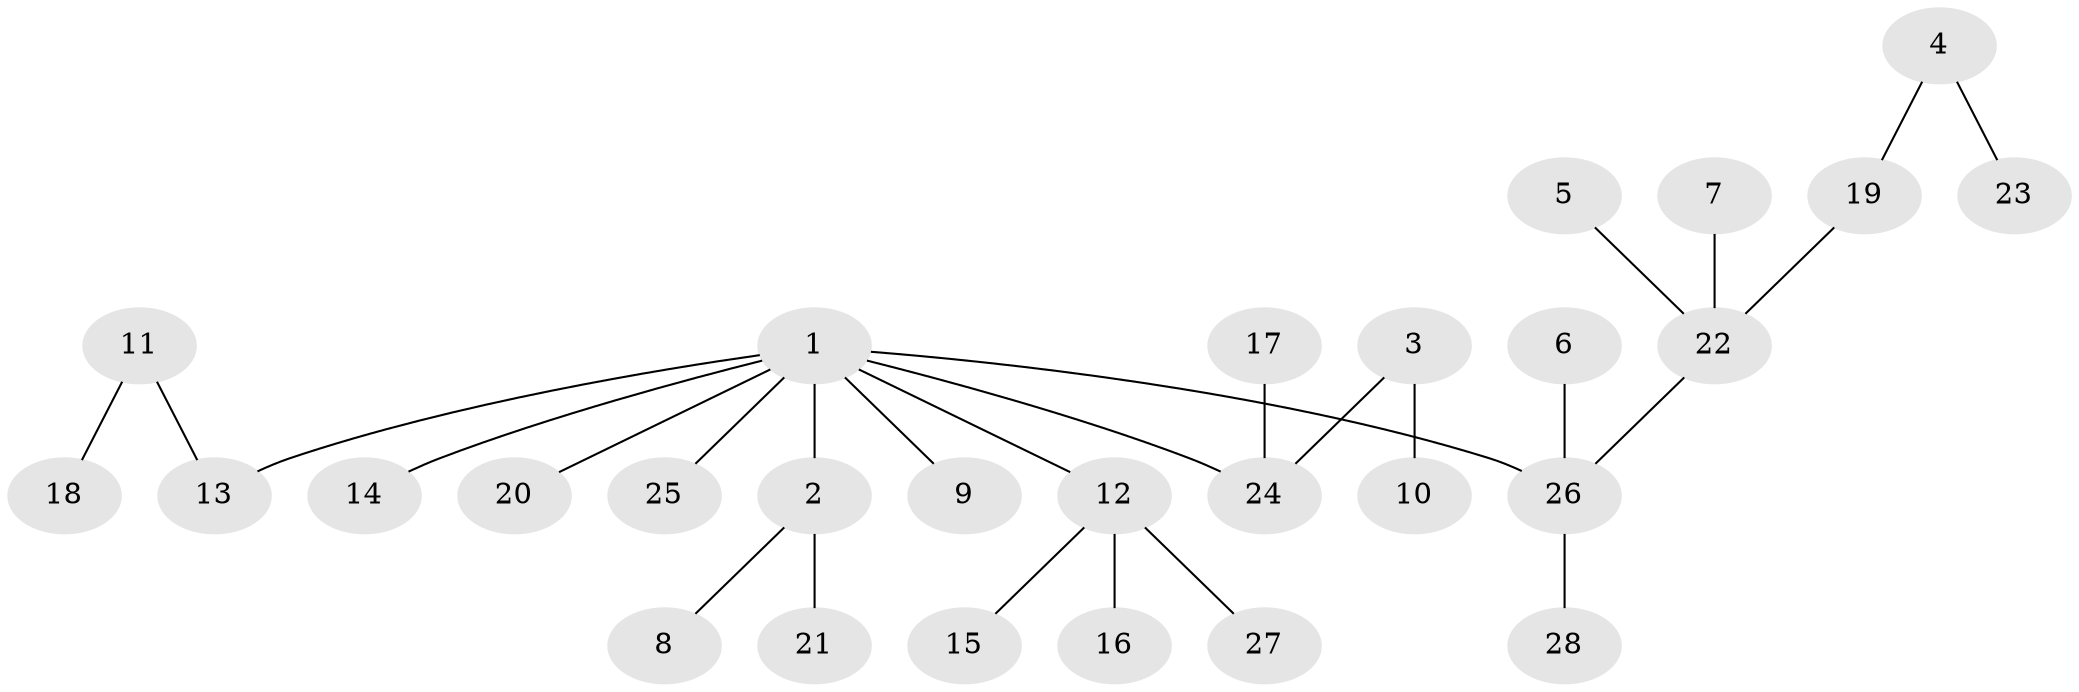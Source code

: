 // original degree distribution, {7: 0.01818181818181818, 2: 0.2909090909090909, 4: 0.05454545454545454, 5: 0.03636363636363636, 3: 0.12727272727272726, 1: 0.4727272727272727}
// Generated by graph-tools (version 1.1) at 2025/26/03/09/25 03:26:23]
// undirected, 28 vertices, 27 edges
graph export_dot {
graph [start="1"]
  node [color=gray90,style=filled];
  1;
  2;
  3;
  4;
  5;
  6;
  7;
  8;
  9;
  10;
  11;
  12;
  13;
  14;
  15;
  16;
  17;
  18;
  19;
  20;
  21;
  22;
  23;
  24;
  25;
  26;
  27;
  28;
  1 -- 2 [weight=1.0];
  1 -- 9 [weight=1.0];
  1 -- 12 [weight=1.0];
  1 -- 13 [weight=1.0];
  1 -- 14 [weight=1.0];
  1 -- 20 [weight=1.0];
  1 -- 24 [weight=1.0];
  1 -- 25 [weight=1.0];
  1 -- 26 [weight=1.0];
  2 -- 8 [weight=1.0];
  2 -- 21 [weight=1.0];
  3 -- 10 [weight=1.0];
  3 -- 24 [weight=1.0];
  4 -- 19 [weight=1.0];
  4 -- 23 [weight=1.0];
  5 -- 22 [weight=1.0];
  6 -- 26 [weight=1.0];
  7 -- 22 [weight=1.0];
  11 -- 13 [weight=1.0];
  11 -- 18 [weight=1.0];
  12 -- 15 [weight=1.0];
  12 -- 16 [weight=1.0];
  12 -- 27 [weight=1.0];
  17 -- 24 [weight=1.0];
  19 -- 22 [weight=1.0];
  22 -- 26 [weight=1.0];
  26 -- 28 [weight=1.0];
}
